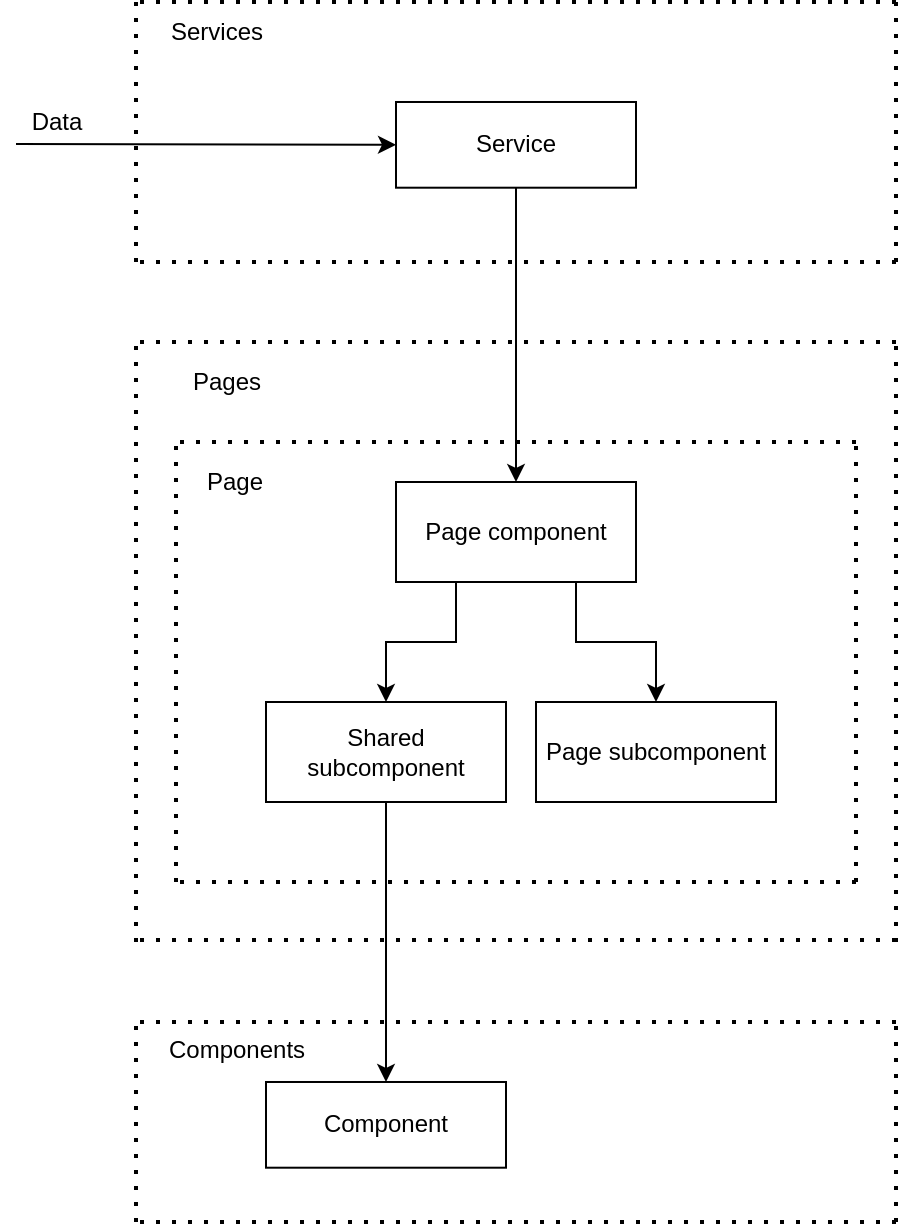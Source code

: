 <mxfile version="14.5.10" type="device"><diagram id="nY_9eyvDH8YRSGA5fVIQ" name="Page-1"><mxGraphModel dx="1422" dy="794" grid="1" gridSize="10" guides="1" tooltips="1" connect="1" arrows="1" fold="1" page="1" pageScale="1" pageWidth="1920" pageHeight="1200" math="0" shadow="0"><root><mxCell id="0"/><mxCell id="1" parent="0"/><mxCell id="13ngiAT1qX92zl0G7OOq-16" value="" style="group;container=1;" vertex="1" connectable="0" parent="1"><mxGeometry x="190" y="300" width="380" height="420" as="geometry"><mxRectangle x="190" y="300" width="50" height="40" as="alternateBounds"/></mxGeometry></mxCell><mxCell id="13ngiAT1qX92zl0G7OOq-68" value="" style="group" vertex="1" connectable="0" parent="13ngiAT1qX92zl0G7OOq-16"><mxGeometry width="380" height="280" as="geometry"/></mxCell><mxCell id="13ngiAT1qX92zl0G7OOq-17" value="" style="endArrow=none;dashed=1;html=1;dashPattern=1 3;strokeWidth=2;" edge="1" parent="13ngiAT1qX92zl0G7OOq-68"><mxGeometry width="50" height="50" relative="1" as="geometry"><mxPoint y="300" as="sourcePoint"/><mxPoint as="targetPoint"/></mxGeometry></mxCell><mxCell id="13ngiAT1qX92zl0G7OOq-18" value="" style="endArrow=none;dashed=1;html=1;dashPattern=1 3;strokeWidth=2;" edge="1" parent="13ngiAT1qX92zl0G7OOq-68"><mxGeometry width="50" height="50" relative="1" as="geometry"><mxPoint x="380" as="sourcePoint"/><mxPoint as="targetPoint"/></mxGeometry></mxCell><mxCell id="13ngiAT1qX92zl0G7OOq-19" value="" style="endArrow=none;dashed=1;html=1;dashPattern=1 3;strokeWidth=2;" edge="1" parent="13ngiAT1qX92zl0G7OOq-68"><mxGeometry width="50" height="50" relative="1" as="geometry"><mxPoint x="380" y="300" as="sourcePoint"/><mxPoint x="380" as="targetPoint"/></mxGeometry></mxCell><mxCell id="13ngiAT1qX92zl0G7OOq-42" value="Pages" style="text;html=1;align=center;verticalAlign=middle;resizable=0;points=[];autosize=1;strokeColor=none;" vertex="1" parent="13ngiAT1qX92zl0G7OOq-68"><mxGeometry x="20" y="10" width="50" height="20" as="geometry"/></mxCell><mxCell id="13ngiAT1qX92zl0G7OOq-59" value="" style="group" vertex="1" connectable="0" parent="13ngiAT1qX92zl0G7OOq-68"><mxGeometry x="20" y="50" width="340" height="200" as="geometry"/></mxCell><mxCell id="13ngiAT1qX92zl0G7OOq-60" value="" style="endArrow=none;dashed=1;html=1;dashPattern=1 3;strokeWidth=2;" edge="1" parent="13ngiAT1qX92zl0G7OOq-59"><mxGeometry width="50" height="50" relative="1" as="geometry"><mxPoint y="220" as="sourcePoint"/><mxPoint as="targetPoint"/></mxGeometry></mxCell><mxCell id="13ngiAT1qX92zl0G7OOq-61" value="" style="endArrow=none;dashed=1;html=1;dashPattern=1 3;strokeWidth=2;" edge="1" parent="13ngiAT1qX92zl0G7OOq-59"><mxGeometry width="50" height="50" relative="1" as="geometry"><mxPoint x="340.0" as="sourcePoint"/><mxPoint as="targetPoint"/></mxGeometry></mxCell><mxCell id="13ngiAT1qX92zl0G7OOq-62" value="" style="endArrow=none;dashed=1;html=1;dashPattern=1 3;strokeWidth=2;" edge="1" parent="13ngiAT1qX92zl0G7OOq-59"><mxGeometry width="50" height="50" relative="1" as="geometry"><mxPoint x="340" y="220" as="sourcePoint"/><mxPoint x="340.0" as="targetPoint"/></mxGeometry></mxCell><mxCell id="13ngiAT1qX92zl0G7OOq-64" value="Page" style="text;html=1;align=center;verticalAlign=middle;resizable=0;points=[];autosize=1;strokeColor=none;" vertex="1" parent="13ngiAT1qX92zl0G7OOq-59"><mxGeometry x="8.947" y="10.004" width="40" height="20" as="geometry"/></mxCell><mxCell id="13ngiAT1qX92zl0G7OOq-71" style="edgeStyle=orthogonalEdgeStyle;rounded=0;orthogonalLoop=1;jettySize=auto;html=1;exitX=0.75;exitY=1;exitDx=0;exitDy=0;entryX=0.5;entryY=0;entryDx=0;entryDy=0;" edge="1" parent="13ngiAT1qX92zl0G7OOq-59" source="13ngiAT1qX92zl0G7OOq-70" target="13ngiAT1qX92zl0G7OOq-43"><mxGeometry relative="1" as="geometry"/></mxCell><mxCell id="13ngiAT1qX92zl0G7OOq-72" style="edgeStyle=orthogonalEdgeStyle;rounded=0;orthogonalLoop=1;jettySize=auto;html=1;exitX=0.25;exitY=1;exitDx=0;exitDy=0;" edge="1" parent="13ngiAT1qX92zl0G7OOq-59" source="13ngiAT1qX92zl0G7OOq-70" target="13ngiAT1qX92zl0G7OOq-44"><mxGeometry relative="1" as="geometry"/></mxCell><mxCell id="13ngiAT1qX92zl0G7OOq-70" value="Page component" style="whiteSpace=wrap;html=1;" vertex="1" parent="13ngiAT1qX92zl0G7OOq-59"><mxGeometry x="110" y="20" width="120" height="50" as="geometry"/></mxCell><mxCell id="13ngiAT1qX92zl0G7OOq-44" value="Shared subcomponent" style="whiteSpace=wrap;html=1;" vertex="1" parent="13ngiAT1qX92zl0G7OOq-59"><mxGeometry x="45" y="130" width="120" height="50" as="geometry"/></mxCell><mxCell id="13ngiAT1qX92zl0G7OOq-43" value="Page subcomponent" style="whiteSpace=wrap;html=1;" vertex="1" parent="13ngiAT1qX92zl0G7OOq-59"><mxGeometry x="180" y="130" width="120" height="50" as="geometry"/></mxCell><mxCell id="13ngiAT1qX92zl0G7OOq-63" value="" style="endArrow=none;dashed=1;html=1;dashPattern=1 3;strokeWidth=2;" edge="1" parent="13ngiAT1qX92zl0G7OOq-68"><mxGeometry width="50" height="50" relative="1" as="geometry"><mxPoint x="360.0" y="270" as="sourcePoint"/><mxPoint x="20" y="270" as="targetPoint"/></mxGeometry></mxCell><mxCell id="13ngiAT1qX92zl0G7OOq-45" style="edgeStyle=orthogonalEdgeStyle;rounded=0;orthogonalLoop=1;jettySize=auto;html=1;exitX=0.5;exitY=1;exitDx=0;exitDy=0;entryX=0.5;entryY=0;entryDx=0;entryDy=0;" edge="1" parent="13ngiAT1qX92zl0G7OOq-16" source="13ngiAT1qX92zl0G7OOq-44" target="13ngiAT1qX92zl0G7OOq-52"><mxGeometry relative="1" as="geometry"><mxPoint x="570" y="220" as="targetPoint"/></mxGeometry></mxCell><mxCell id="13ngiAT1qX92zl0G7OOq-46" value="" style="group" vertex="1" connectable="0" parent="13ngiAT1qX92zl0G7OOq-16"><mxGeometry y="340" width="380" height="100" as="geometry"/></mxCell><mxCell id="13ngiAT1qX92zl0G7OOq-47" value="" style="endArrow=none;dashed=1;html=1;dashPattern=1 3;strokeWidth=2;" edge="1" parent="13ngiAT1qX92zl0G7OOq-46"><mxGeometry width="50" height="50" relative="1" as="geometry"><mxPoint y="100" as="sourcePoint"/><mxPoint as="targetPoint"/></mxGeometry></mxCell><mxCell id="13ngiAT1qX92zl0G7OOq-48" value="" style="endArrow=none;dashed=1;html=1;dashPattern=1 3;strokeWidth=2;" edge="1" parent="13ngiAT1qX92zl0G7OOq-46"><mxGeometry width="50" height="50" relative="1" as="geometry"><mxPoint x="380" as="sourcePoint"/><mxPoint as="targetPoint"/></mxGeometry></mxCell><mxCell id="13ngiAT1qX92zl0G7OOq-49" value="" style="endArrow=none;dashed=1;html=1;dashPattern=1 3;strokeWidth=2;" edge="1" parent="13ngiAT1qX92zl0G7OOq-46"><mxGeometry width="50" height="50" relative="1" as="geometry"><mxPoint x="380" y="100" as="sourcePoint"/><mxPoint x="380" as="targetPoint"/></mxGeometry></mxCell><mxCell id="13ngiAT1qX92zl0G7OOq-50" value="" style="endArrow=none;dashed=1;html=1;dashPattern=1 3;strokeWidth=2;" edge="1" parent="13ngiAT1qX92zl0G7OOq-46"><mxGeometry width="50" height="50" relative="1" as="geometry"><mxPoint x="380" y="100" as="sourcePoint"/><mxPoint y="100" as="targetPoint"/></mxGeometry></mxCell><mxCell id="13ngiAT1qX92zl0G7OOq-51" value="Components" style="text;html=1;align=center;verticalAlign=middle;resizable=0;points=[];autosize=1;strokeColor=none;" vertex="1" parent="13ngiAT1qX92zl0G7OOq-46"><mxGeometry x="10" y="3.571" width="80" height="20" as="geometry"/></mxCell><mxCell id="13ngiAT1qX92zl0G7OOq-52" value="Component" style="whiteSpace=wrap;html=1;" vertex="1" parent="13ngiAT1qX92zl0G7OOq-46"><mxGeometry x="65" y="29.996" width="120" height="42.857" as="geometry"/></mxCell><mxCell id="13ngiAT1qX92zl0G7OOq-20" value="" style="endArrow=none;dashed=1;html=1;dashPattern=1 3;strokeWidth=2;" edge="1" parent="13ngiAT1qX92zl0G7OOq-16"><mxGeometry width="50" height="50" relative="1" as="geometry"><mxPoint x="380" y="299" as="sourcePoint"/><mxPoint y="299" as="targetPoint"/></mxGeometry></mxCell><mxCell id="13ngiAT1qX92zl0G7OOq-56" style="edgeStyle=orthogonalEdgeStyle;rounded=0;orthogonalLoop=1;jettySize=auto;html=1;entryX=0.5;entryY=0;entryDx=0;entryDy=0;" edge="1" parent="1" target="13ngiAT1qX92zl0G7OOq-70"><mxGeometry relative="1" as="geometry"><mxPoint x="380" y="223" as="sourcePoint"/><Array as="points"><mxPoint x="380" y="223"/></Array></mxGeometry></mxCell><mxCell id="13ngiAT1qX92zl0G7OOq-58" value="" style="group" vertex="1" connectable="0" parent="1"><mxGeometry x="130" y="130" width="440" height="130" as="geometry"/></mxCell><mxCell id="13ngiAT1qX92zl0G7OOq-15" value="" style="group" vertex="1" connectable="0" parent="13ngiAT1qX92zl0G7OOq-58"><mxGeometry x="60" width="380" height="130" as="geometry"/></mxCell><mxCell id="13ngiAT1qX92zl0G7OOq-7" value="" style="endArrow=none;dashed=1;html=1;dashPattern=1 3;strokeWidth=2;" edge="1" parent="13ngiAT1qX92zl0G7OOq-15"><mxGeometry width="50" height="50" relative="1" as="geometry"><mxPoint y="130" as="sourcePoint"/><mxPoint as="targetPoint"/></mxGeometry></mxCell><mxCell id="13ngiAT1qX92zl0G7OOq-8" value="" style="endArrow=none;dashed=1;html=1;dashPattern=1 3;strokeWidth=2;" edge="1" parent="13ngiAT1qX92zl0G7OOq-15"><mxGeometry width="50" height="50" relative="1" as="geometry"><mxPoint x="380" as="sourcePoint"/><mxPoint as="targetPoint"/></mxGeometry></mxCell><mxCell id="13ngiAT1qX92zl0G7OOq-9" value="" style="endArrow=none;dashed=1;html=1;dashPattern=1 3;strokeWidth=2;" edge="1" parent="13ngiAT1qX92zl0G7OOq-15"><mxGeometry width="50" height="50" relative="1" as="geometry"><mxPoint x="380" y="130" as="sourcePoint"/><mxPoint x="380" as="targetPoint"/></mxGeometry></mxCell><mxCell id="13ngiAT1qX92zl0G7OOq-10" value="" style="endArrow=none;dashed=1;html=1;dashPattern=1 3;strokeWidth=2;" edge="1" parent="13ngiAT1qX92zl0G7OOq-15"><mxGeometry width="50" height="50" relative="1" as="geometry"><mxPoint x="380" y="130" as="sourcePoint"/><mxPoint y="130" as="targetPoint"/></mxGeometry></mxCell><mxCell id="13ngiAT1qX92zl0G7OOq-11" value="Services" style="text;html=1;align=center;verticalAlign=middle;resizable=0;points=[];autosize=1;strokeColor=none;" vertex="1" parent="13ngiAT1qX92zl0G7OOq-15"><mxGeometry x="10" y="4.643" width="60" height="20" as="geometry"/></mxCell><mxCell id="13ngiAT1qX92zl0G7OOq-14" value="Service" style="whiteSpace=wrap;html=1;" vertex="1" parent="13ngiAT1qX92zl0G7OOq-15"><mxGeometry x="130" y="49.996" width="120" height="42.857" as="geometry"/></mxCell><mxCell id="13ngiAT1qX92zl0G7OOq-4" value="Data" style="text;html=1;align=center;verticalAlign=middle;resizable=0;points=[];autosize=1;strokeColor=none;" vertex="1" parent="13ngiAT1qX92zl0G7OOq-58"><mxGeometry y="50" width="40" height="20" as="geometry"/></mxCell><mxCell id="13ngiAT1qX92zl0G7OOq-54" value="" style="endArrow=classic;html=1;entryX=0;entryY=0.5;entryDx=0;entryDy=0;" edge="1" parent="13ngiAT1qX92zl0G7OOq-58" target="13ngiAT1qX92zl0G7OOq-14"><mxGeometry width="50" height="50" relative="1" as="geometry"><mxPoint y="71" as="sourcePoint"/><mxPoint x="10" y="80" as="targetPoint"/></mxGeometry></mxCell></root></mxGraphModel></diagram></mxfile>